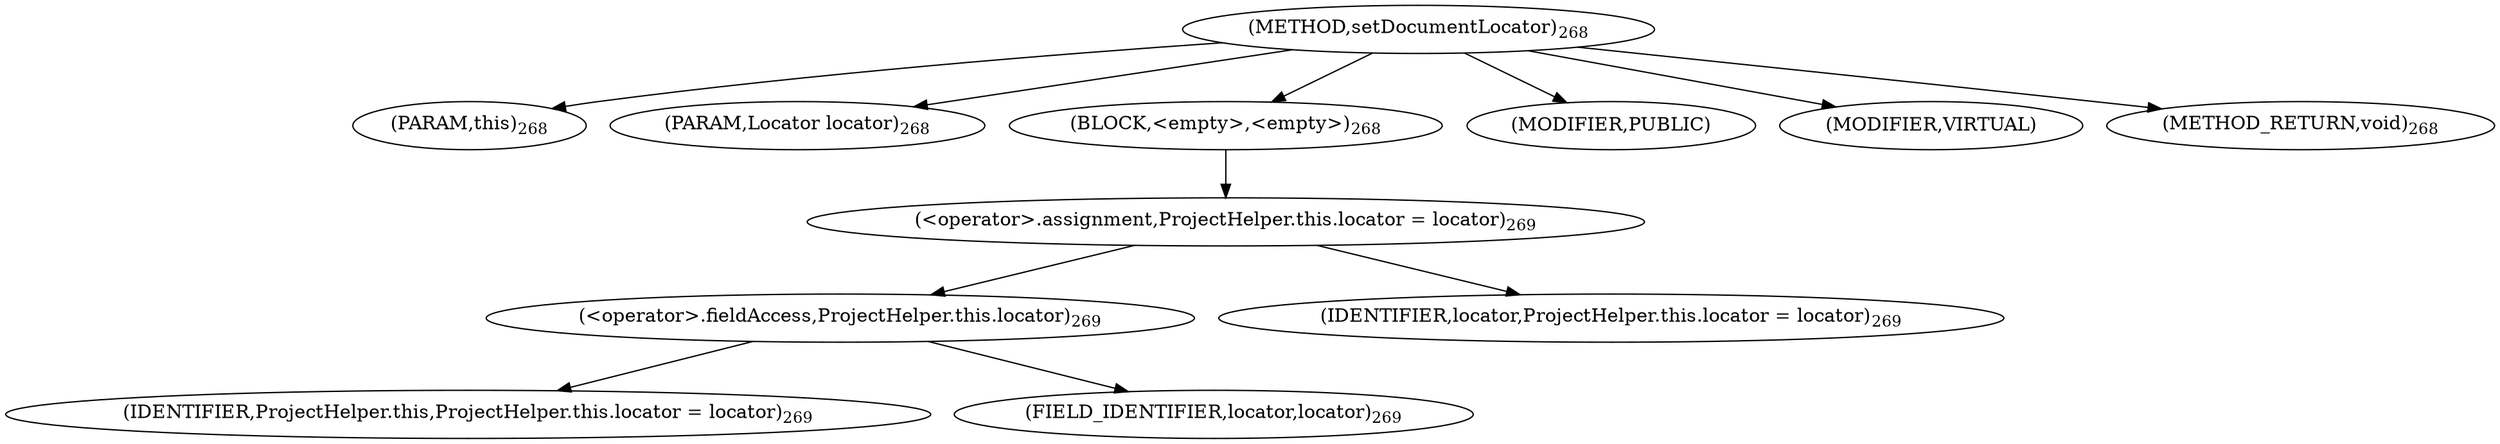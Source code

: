 digraph "setDocumentLocator" {  
"729" [label = <(METHOD,setDocumentLocator)<SUB>268</SUB>> ]
"31" [label = <(PARAM,this)<SUB>268</SUB>> ]
"730" [label = <(PARAM,Locator locator)<SUB>268</SUB>> ]
"731" [label = <(BLOCK,&lt;empty&gt;,&lt;empty&gt;)<SUB>268</SUB>> ]
"732" [label = <(&lt;operator&gt;.assignment,ProjectHelper.this.locator = locator)<SUB>269</SUB>> ]
"733" [label = <(&lt;operator&gt;.fieldAccess,ProjectHelper.this.locator)<SUB>269</SUB>> ]
"30" [label = <(IDENTIFIER,ProjectHelper.this,ProjectHelper.this.locator = locator)<SUB>269</SUB>> ]
"734" [label = <(FIELD_IDENTIFIER,locator,locator)<SUB>269</SUB>> ]
"735" [label = <(IDENTIFIER,locator,ProjectHelper.this.locator = locator)<SUB>269</SUB>> ]
"736" [label = <(MODIFIER,PUBLIC)> ]
"737" [label = <(MODIFIER,VIRTUAL)> ]
"738" [label = <(METHOD_RETURN,void)<SUB>268</SUB>> ]
  "729" -> "31" 
  "729" -> "730" 
  "729" -> "731" 
  "729" -> "736" 
  "729" -> "737" 
  "729" -> "738" 
  "731" -> "732" 
  "732" -> "733" 
  "732" -> "735" 
  "733" -> "30" 
  "733" -> "734" 
}
